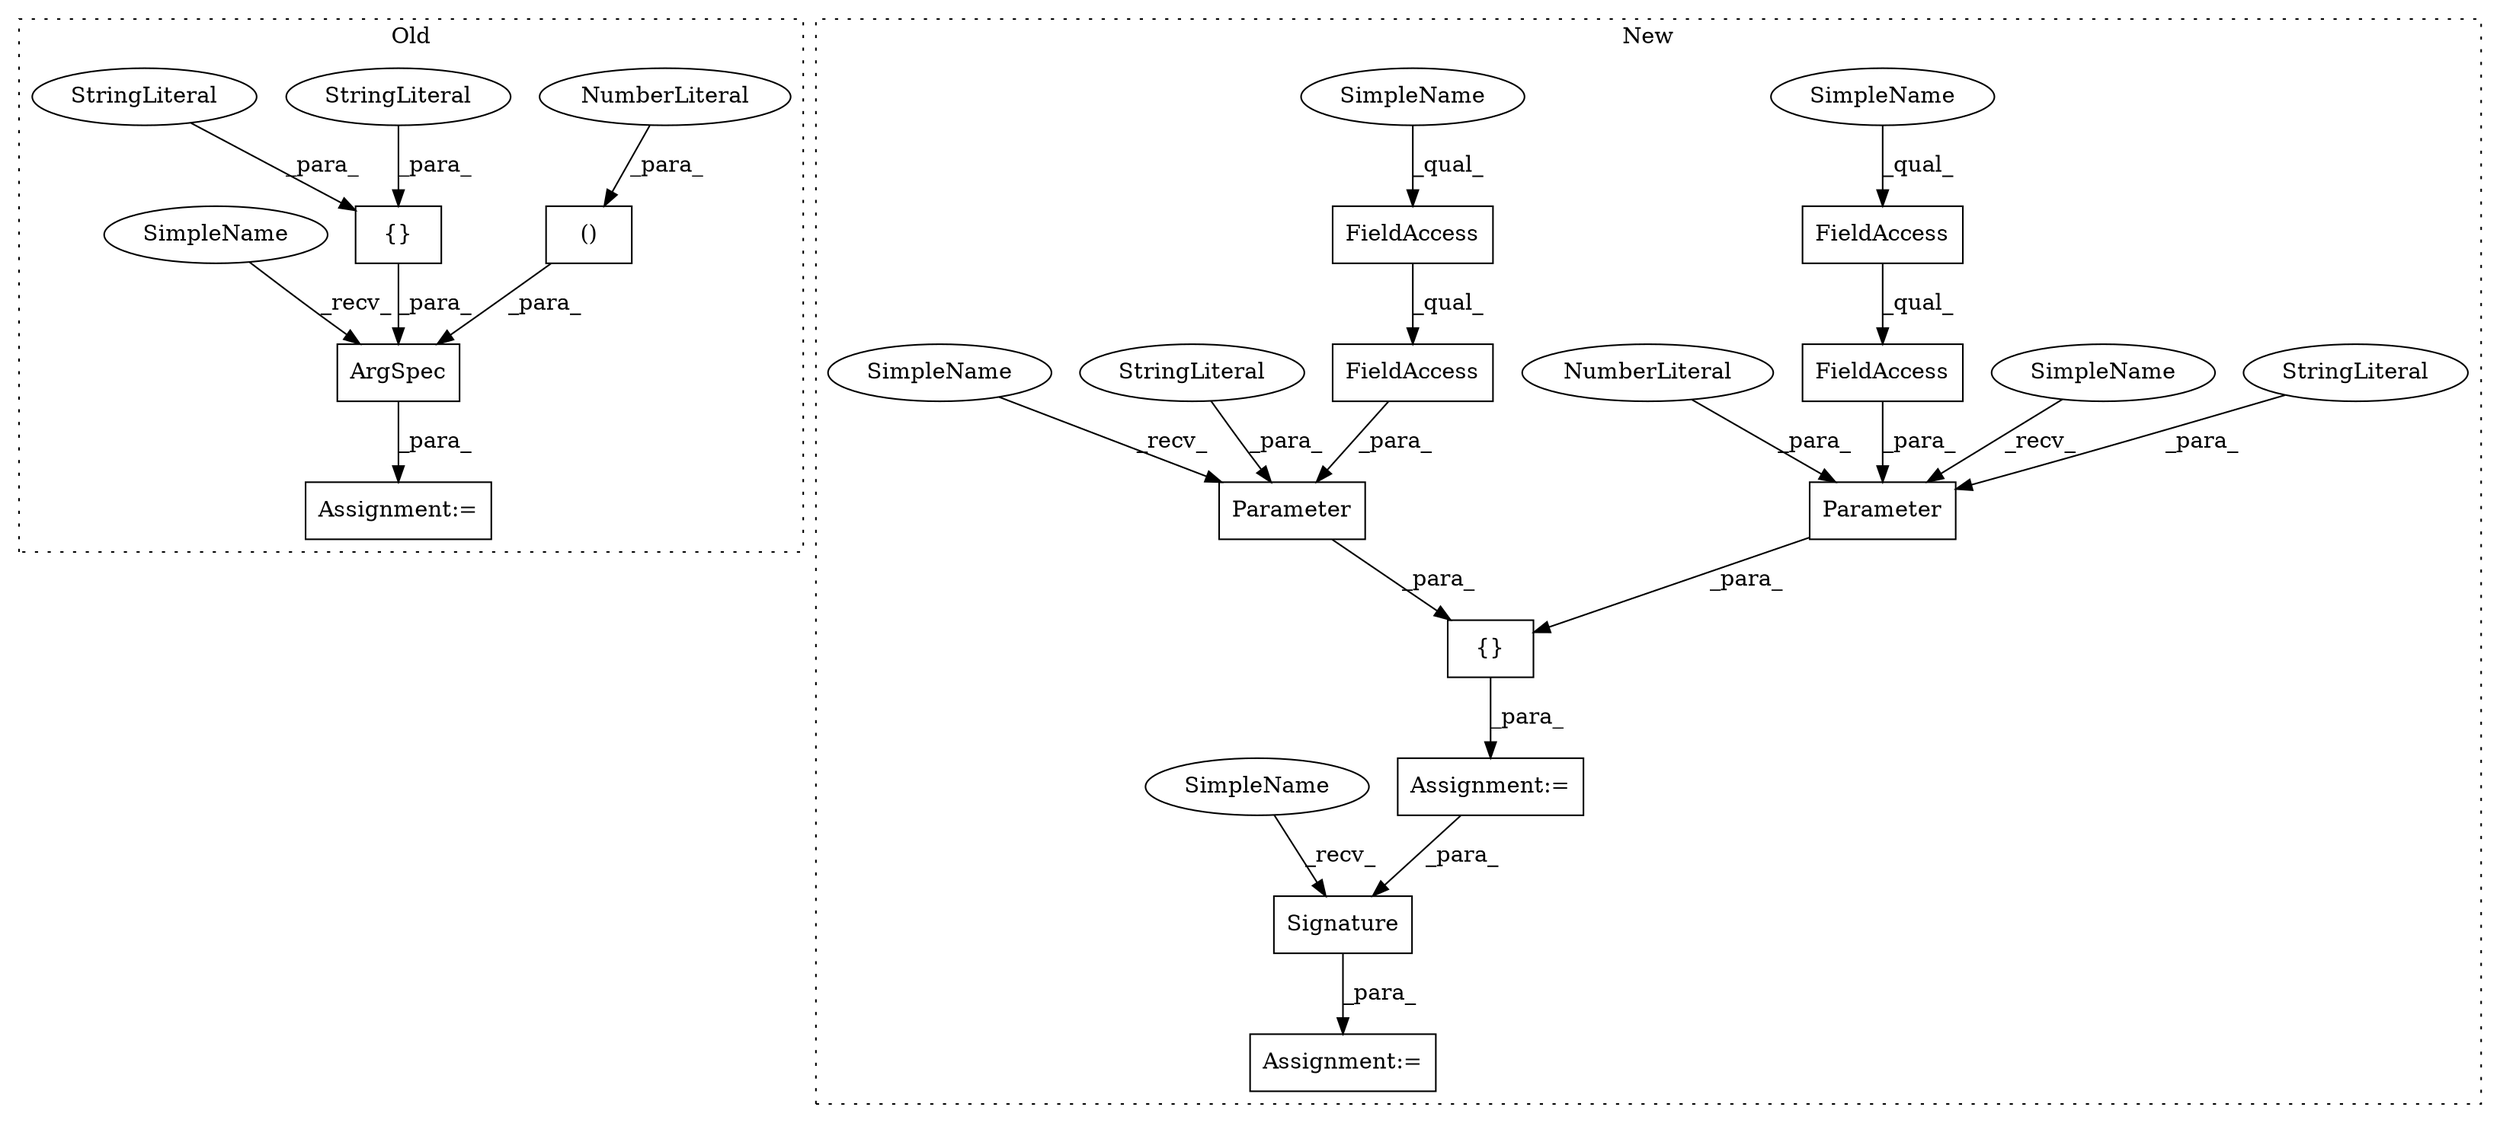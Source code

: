 digraph G {
subgraph cluster0 {
1 [label="ArgSpec" a="32" s="8037,8108" l="8,2" shape="box"];
3 [label="()" a="106" s="8082" l="26" shape="box"];
4 [label="{}" a="4" s="8057,8065" l="1,1" shape="box"];
6 [label="NumberLiteral" a="34" s="8106" l="2" shape="ellipse"];
15 [label="Assignment:=" a="7" s="8028" l="1" shape="box"];
17 [label="StringLiteral" a="45" s="8058" l="3" shape="ellipse"];
19 [label="StringLiteral" a="45" s="8062" l="3" shape="ellipse"];
21 [label="SimpleName" a="42" s="8029" l="7" shape="ellipse"];
label = "Old";
style="dotted";
}
subgraph cluster1 {
2 [label="Parameter" a="32" s="8271,8327" l="10,1" shape="box"];
5 [label="{}" a="4" s="8199,8328" l="1,1" shape="box"];
7 [label="NumberLiteral" a="34" s="8325" l="2" shape="ellipse"];
8 [label="FieldAccess" a="22" s="8285" l="17" shape="box"];
9 [label="FieldAccess" a="22" s="8222" l="17" shape="box"];
10 [label="FieldAccess" a="22" s="8285" l="39" shape="box"];
11 [label="FieldAccess" a="22" s="8222" l="39" shape="box"];
12 [label="Signature" a="32" s="8352,8372" l="10,1" shape="box"];
13 [label="Parameter" a="32" s="8208,8261" l="10,1" shape="box"];
14 [label="StringLiteral" a="45" s="8218" l="3" shape="ellipse"];
16 [label="StringLiteral" a="45" s="8281" l="3" shape="ellipse"];
18 [label="Assignment:=" a="7" s="8181" l="1" shape="box"];
20 [label="Assignment:=" a="7" s="8343" l="1" shape="box"];
22 [label="SimpleName" a="42" s="8222" l="7" shape="ellipse"];
23 [label="SimpleName" a="42" s="8263" l="7" shape="ellipse"];
24 [label="SimpleName" a="42" s="8285" l="7" shape="ellipse"];
25 [label="SimpleName" a="42" s="8200" l="7" shape="ellipse"];
26 [label="SimpleName" a="42" s="8344" l="7" shape="ellipse"];
label = "New";
style="dotted";
}
1 -> 15 [label="_para_"];
2 -> 5 [label="_para_"];
3 -> 1 [label="_para_"];
4 -> 1 [label="_para_"];
5 -> 18 [label="_para_"];
6 -> 3 [label="_para_"];
7 -> 2 [label="_para_"];
8 -> 10 [label="_qual_"];
9 -> 11 [label="_qual_"];
10 -> 2 [label="_para_"];
11 -> 13 [label="_para_"];
12 -> 20 [label="_para_"];
13 -> 5 [label="_para_"];
14 -> 13 [label="_para_"];
16 -> 2 [label="_para_"];
17 -> 4 [label="_para_"];
18 -> 12 [label="_para_"];
19 -> 4 [label="_para_"];
21 -> 1 [label="_recv_"];
22 -> 9 [label="_qual_"];
23 -> 2 [label="_recv_"];
24 -> 8 [label="_qual_"];
25 -> 13 [label="_recv_"];
26 -> 12 [label="_recv_"];
}